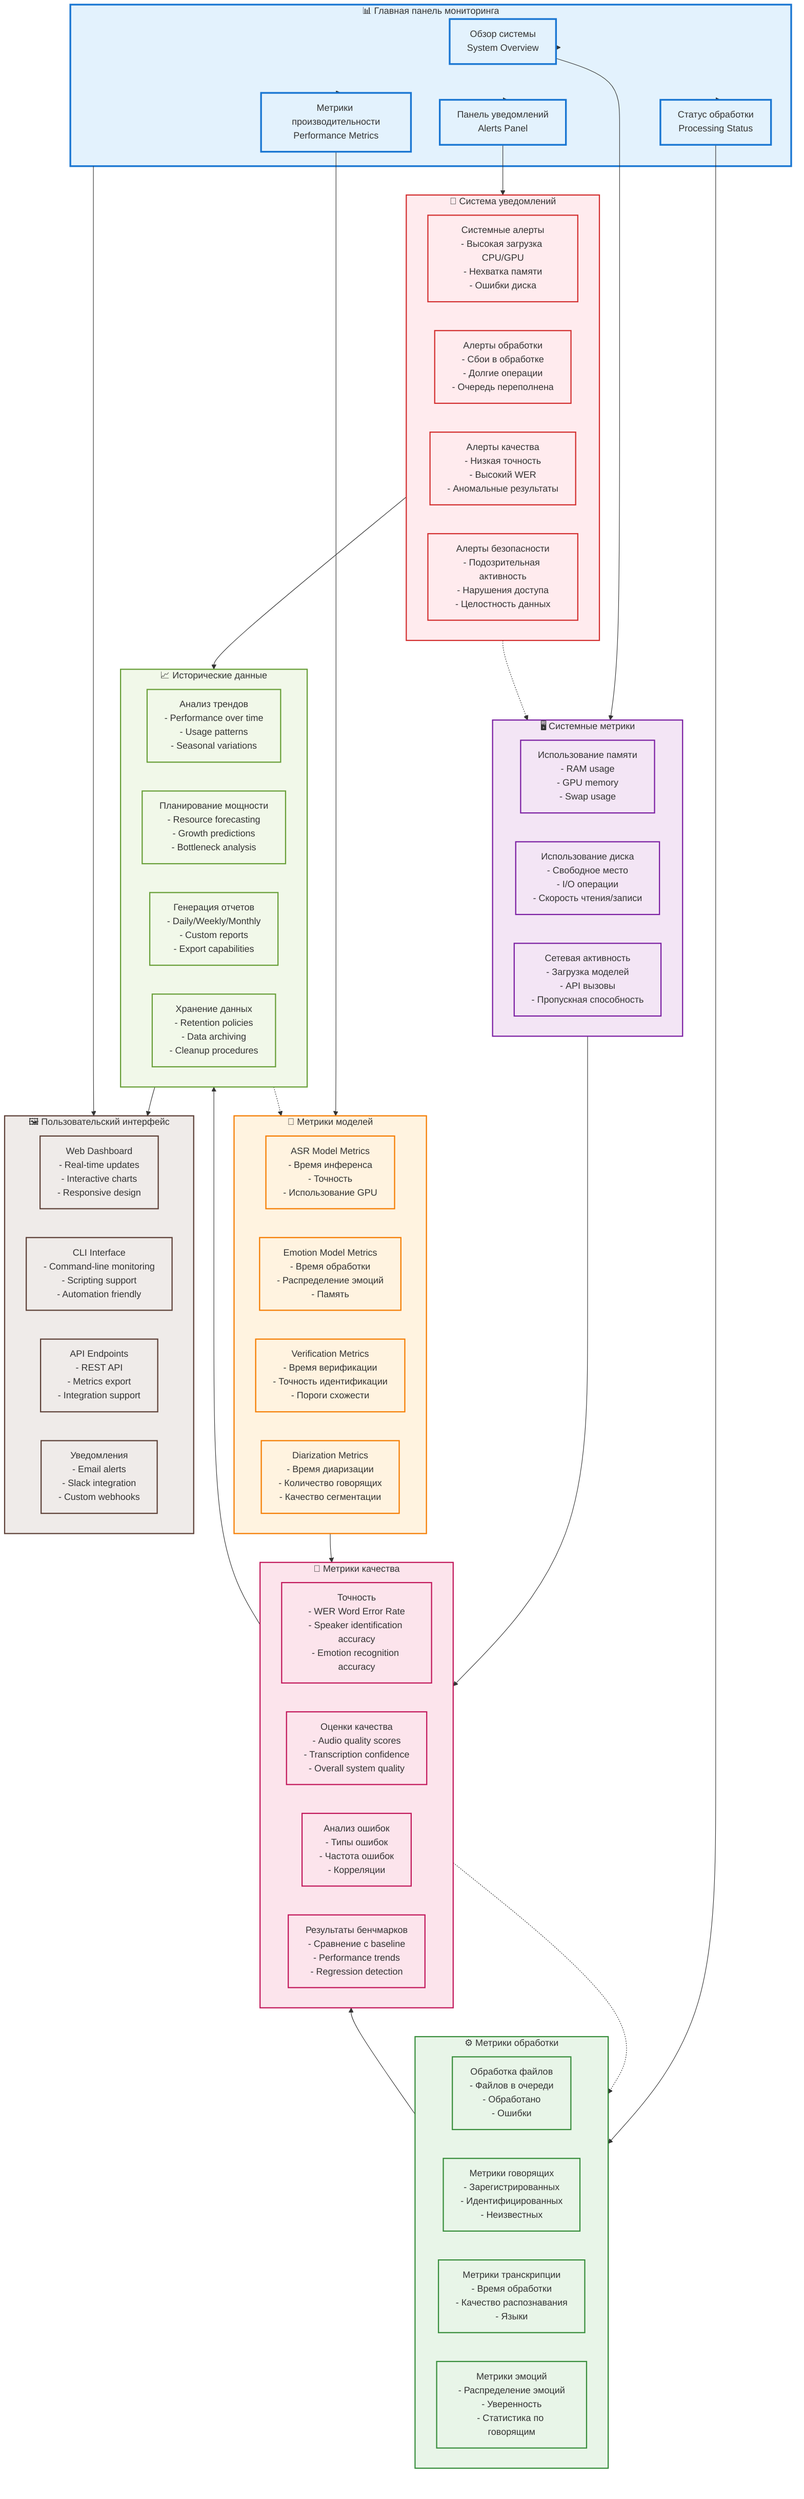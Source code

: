 graph TB
    %% Главная панель мониторинга
    subgraph MainDashboard ["📊 Главная панель мониторинга"]
        SystemOverview[Обзор системы<br/>System Overview]
        ProcessingStatus[Статус обработки<br/>Processing Status]
        PerformanceMetrics[Метрики производительности<br/>Performance Metrics]
        AlertsPanel[Панель уведомлений<br/>Alerts Panel]
    end
    
    %% Системные метрики
    subgraph SystemMetrics ["🖥️ Системные метрики"]
        MemoryUsage[Использование памяти<br/>- RAM usage<br/>- GPU memory<br/>- Swap usage]
        DiskUsage[Использование диска<br/>- Свободное место<br/>- I/O операции<br/>- Скорость чтения/записи]
        NetworkUsage[Сетевая активность<br/>- Загрузка моделей<br/>- API вызовы<br/>- Пропускная способность]
    end
    
    %% Метрики обработки
    subgraph ProcessingMetrics ["⚙️ Метрики обработки"]
        FileProcessing[Обработка файлов<br/>- Файлов в очереди<br/>- Обработано<br/>- Ошибки]
        SpeakerMetrics[Метрики говорящих<br/>- Зарегистрированных<br/>- Идентифицированных<br/>- Неизвестных]
        TranscriptionMetrics[Метрики транскрипции<br/>- Время обработки<br/>- Качество распознавания<br/>- Языки]
        EmotionMetrics[Метрики эмоций<br/>- Распределение эмоций<br/>- Уверенность<br/>- Статистика по говорящим]
    end
    
    %% Метрики моделей
    subgraph ModelMetrics ["🤖 Метрики моделей"]
        ASRMetrics[ASR Model Metrics<br/>- Время инференса<br/>- Точность<br/>- Использование GPU]
        EmotionModelMetrics[Emotion Model Metrics<br/>- Время обработки<br/>- Распределение эмоций<br/>- Память]
        VerificationMetrics[Verification Metrics<br/>- Время верификации<br/>- Точность идентификации<br/>- Пороги схожести]
        DiarizationMetrics[Diarization Metrics<br/>- Время диаризации<br/>- Количество говорящих<br/>- Качество сегментации]
    end
    
    %% Качество и точность
    subgraph QualityMetrics ["🎯 Метрики качества"]
        AccuracyMetrics[Точность<br/>- WER Word Error Rate<br/>- Speaker identification accuracy<br/>- Emotion recognition accuracy]
        QualityScores[Оценки качества<br/>- Audio quality scores<br/>- Transcription confidence<br/>- Overall system quality]
        ErrorAnalysis[Анализ ошибок<br/>- Типы ошибок<br/>- Частота ошибок<br/>- Корреляции]
        BenchmarkResults[Результаты бенчмарков<br/>- Сравнение с baseline<br/>- Performance trends<br/>- Regression detection]
    end
    
    %% Алерты и уведомления
    subgraph AlertsSystem ["🚨 Система уведомлений"]
        SystemAlerts[Системные алерты<br/>- Высокая загрузка CPU/GPU<br/>- Нехватка памяти<br/>- Ошибки диска]
        ProcessingAlerts[Алерты обработки<br/>- Сбои в обработке<br/>- Долгие операции<br/>- Очередь переполнена]
        QualityAlerts[Алерты качества<br/>- Низкая точность<br/>- Высокий WER<br/>- Аномальные результаты]
        SecurityAlerts[Алерты безопасности<br/>- Подозрительная активность<br/>- Нарушения доступа<br/>- Целостность данных]
    end
    
    %% Исторические данные
    subgraph HistoricalData ["📈 Исторические данные"]
        TrendAnalysis[Анализ трендов<br/>- Performance over time<br/>- Usage patterns<br/>- Seasonal variations]
        CapacityPlanning[Планирование мощности<br/>- Resource forecasting<br/>- Growth predictions<br/>- Bottleneck analysis]
        ReportGeneration[Генерация отчетов<br/>- Daily/Weekly/Monthly<br/>- Custom reports<br/>- Export capabilities]
        DataRetention[Хранение данных<br/>- Retention policies<br/>- Data archiving<br/>- Cleanup procedures]
    end
    
    %% Пользовательский интерфейс
    subgraph UserInterface ["🖼️ Пользовательский интерфейс"]
        WebDashboard[Web Dashboard<br/>- Real-time updates<br/>- Interactive charts<br/>- Responsive design]
        CLIInterface[CLI Interface<br/>- Command-line monitoring<br/>- Scripting support<br/>- Automation friendly]
        APIEndpoints[API Endpoints<br/>- REST API<br/>- Metrics export<br/>- Integration support]
        Notifications[Уведомления<br/>- Email alerts<br/>- Slack integration<br/>- Custom webhooks]
    end
    
    %% Связи между компонентами
    MainDashboard --> SystemOverview
    MainDashboard --> ProcessingStatus
    MainDashboard --> PerformanceMetrics
    MainDashboard --> AlertsPanel
    
    SystemOverview --> SystemMetrics
    ProcessingStatus --> ProcessingMetrics
    PerformanceMetrics --> ModelMetrics
    AlertsPanel --> AlertsSystem
    
    SystemMetrics --> QualityMetrics
    ProcessingMetrics --> QualityMetrics
    ModelMetrics --> QualityMetrics
    
    QualityMetrics --> HistoricalData
    AlertsSystem --> HistoricalData
    
    HistoricalData --> UserInterface
    MainDashboard --> UserInterface
    
    %% Обратные связи
    AlertsSystem -.-> SystemMetrics
    QualityMetrics -.-> ProcessingMetrics
    HistoricalData -.-> ModelMetrics
    
    %% Стили
    classDef dashboardStyle fill:#e3f2fd,stroke:#1976d2,stroke-width:3px
    classDef systemStyle fill:#f3e5f5,stroke:#7b1fa2,stroke-width:2px
    classDef processingStyle fill:#e8f5e8,stroke:#388e3c,stroke-width:2px
    classDef modelStyle fill:#fff3e0,stroke:#f57c00,stroke-width:2px
    classDef qualityStyle fill:#fce4ec,stroke:#c2185b,stroke-width:2px
    classDef alertStyle fill:#ffebee,stroke:#d32f2f,stroke-width:2px
    classDef historyStyle fill:#f1f8e9,stroke:#689f38,stroke-width:2px
    classDef uiStyle fill:#efebe9,stroke:#5d4037,stroke-width:2px
    
    class MainDashboard,SystemOverview,ProcessingStatus,PerformanceMetrics,AlertsPanel dashboardStyle
    class SystemMetrics,CPUUsage,MemoryUsage,DiskUsage,NetworkUsage systemStyle
    class ProcessingMetrics,FileProcessing,SpeakerMetrics,TranscriptionMetrics,EmotionMetrics processingStyle
    class ModelMetrics,ASRMetrics,EmotionModelMetrics,VerificationMetrics,DiarizationMetrics modelStyle
    class QualityMetrics,AccuracyMetrics,QualityScores,ErrorAnalysis,BenchmarkResults qualityStyle
    class AlertsSystem,SystemAlerts,ProcessingAlerts,QualityAlerts,SecurityAlerts alertStyle
    class HistoricalData,TrendAnalysis,CapacityPlanning,ReportGeneration,DataRetention historyStyle
    class UserInterface,WebDashboard,CLIInterface,APIEndpoints,Notifications uiStyle